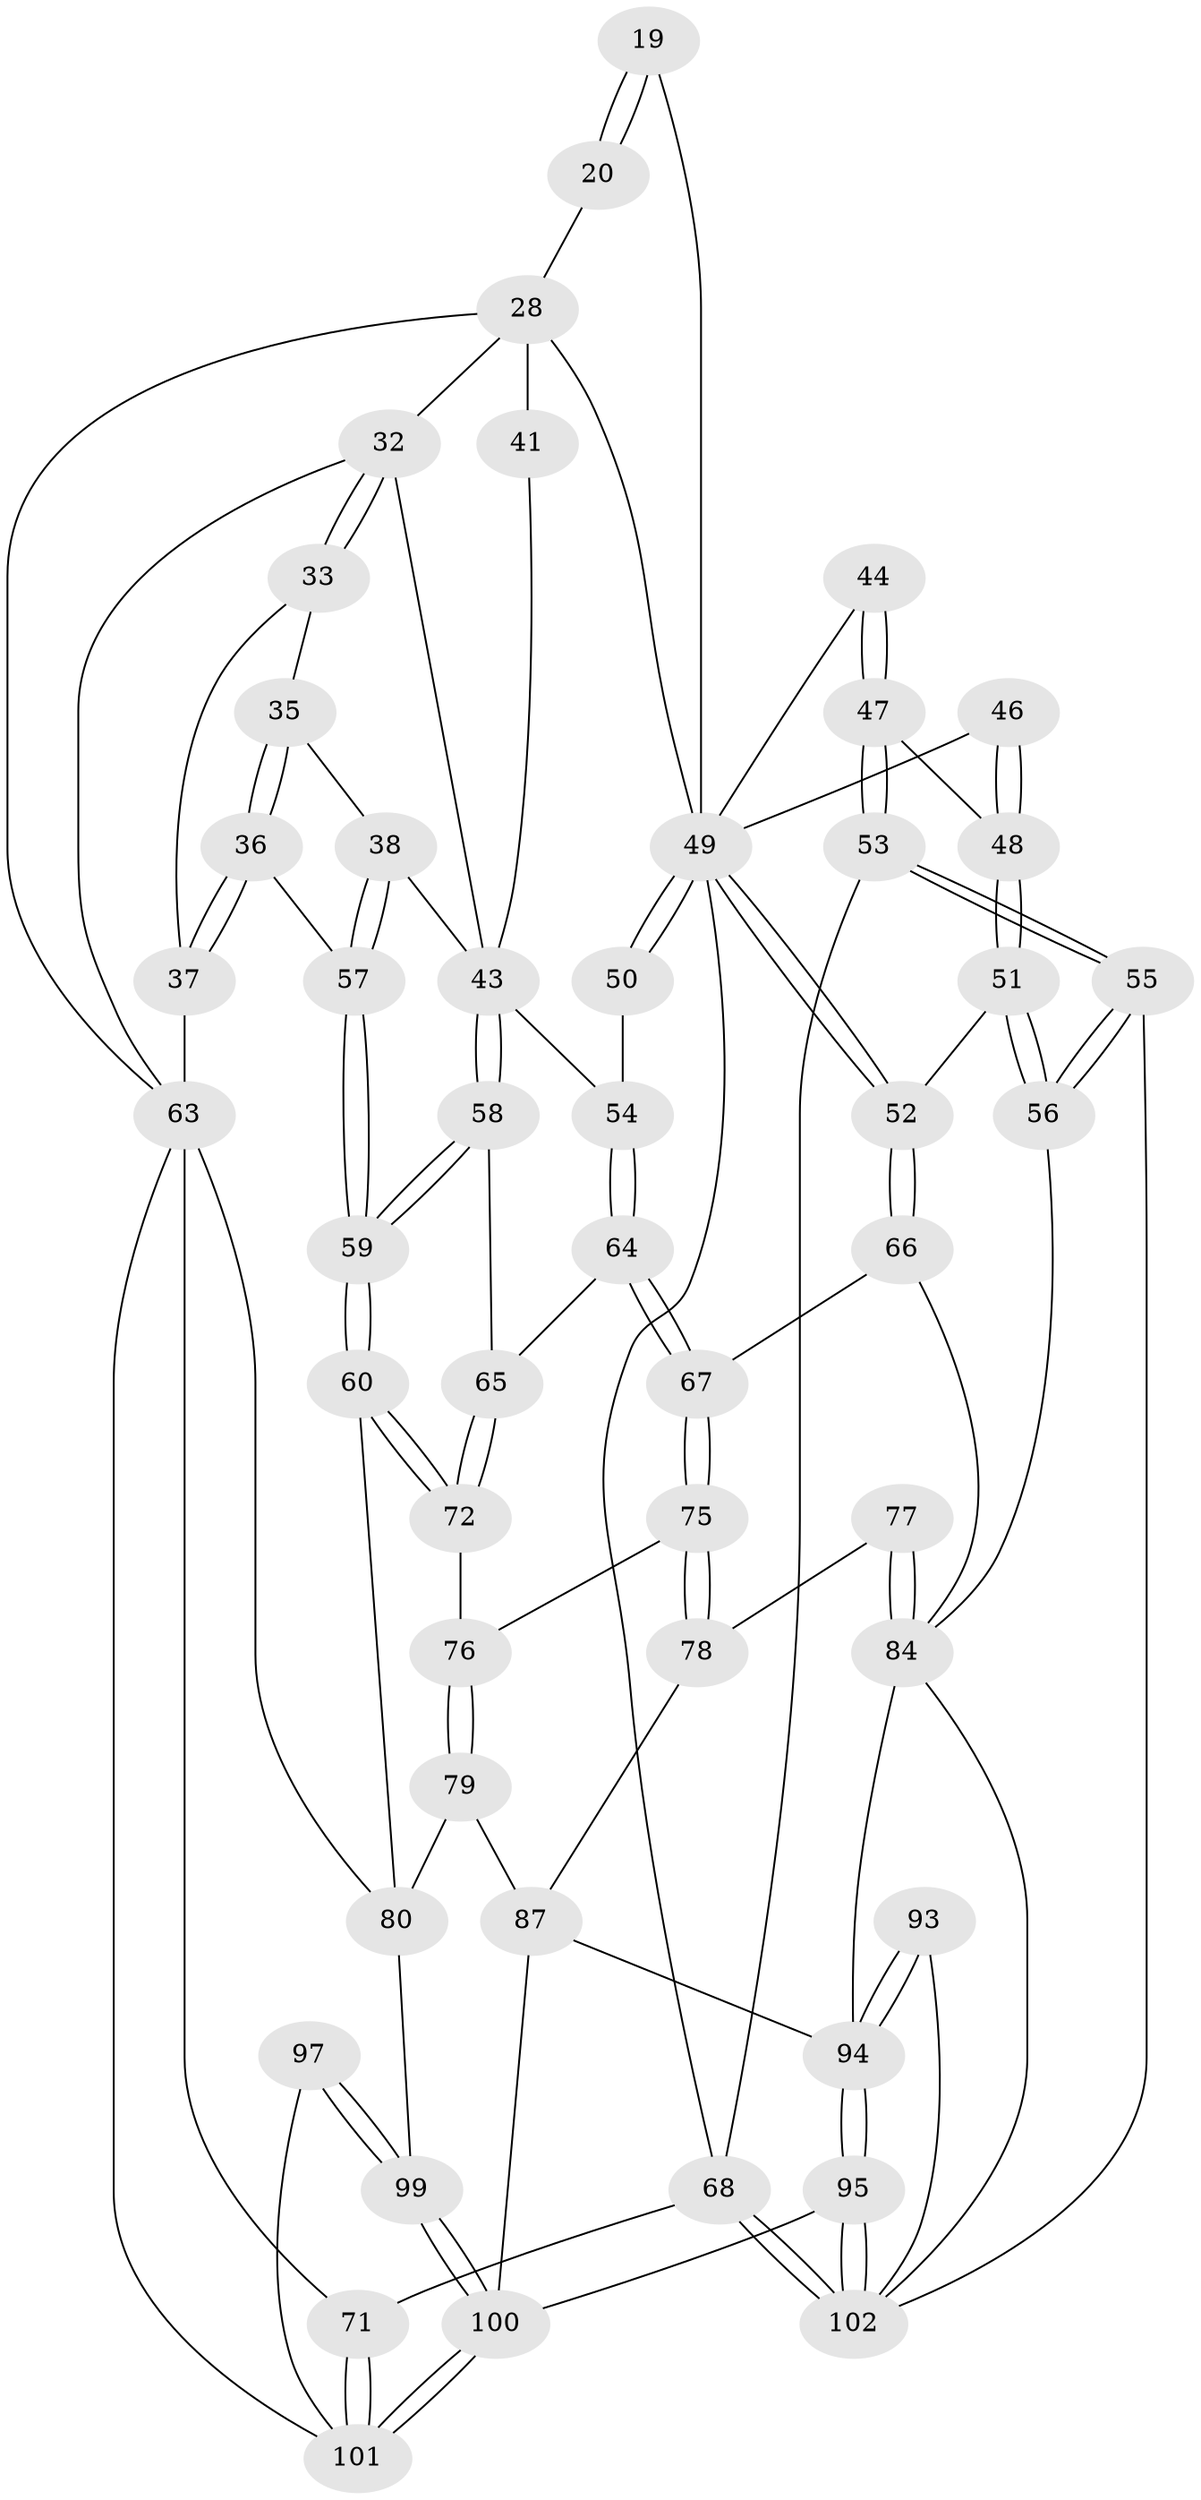 // original degree distribution, {3: 0.0392156862745098, 4: 0.20588235294117646, 6: 0.22549019607843138, 5: 0.5294117647058824}
// Generated by graph-tools (version 1.1) at 2025/04/03/04/25 22:04:31]
// undirected, 51 vertices, 118 edges
graph export_dot {
graph [start="1"]
  node [color=gray90,style=filled];
  19 [pos="+0.6589145551588292+0.14531926123055866",super="+15+16"];
  20 [pos="+0.5830443704128889+0.1462567616443117"];
  28 [pos="+0.6023859366854056+0.29167472158567803",super="+21+22+23"];
  32 [pos="+0.35154945997521425+0.25926191604083465",super="+24+12"];
  33 [pos="+0.23694390131778062+0.18803418789728704"];
  35 [pos="+0.24866555443727914+0.22256230160513157"];
  36 [pos="+0.1764372174956056+0.3650278878145025"];
  37 [pos="+0.08646986980852002+0.3498541496093036",super="+30+29+31"];
  38 [pos="+0.3194159186779862+0.31705239406473146"];
  41 [pos="+0.5160969832082044+0.2755919179356103"];
  43 [pos="+0.42981774573085196+0.3830131024841242",super="+39+42"];
  44 [pos="+0.8814511076371283+0.22556104948112396"];
  46 [pos="+0.8731463581150962+0.2320052912945141"];
  47 [pos="+1+0.22565621493971105"];
  48 [pos="+0.9788416304801284+0.28897363799533826"];
  49 [pos="+0.8420591511041359+0.40463183661851404",super="+45+27+9"];
  50 [pos="+0.6617447341661683+0.3599678522911726"];
  51 [pos="+0.85945441217884+0.4169528997246129"];
  52 [pos="+0.8490649873761907+0.41265938088305804"];
  53 [pos="+1+0.1413498039383758"];
  54 [pos="+0.6305837599325378+0.40458785069315295"];
  55 [pos="+1+0.571296106529519"];
  56 [pos="+1+0.5573600692491348"];
  57 [pos="+0.19764010384685943+0.37018829669469955"];
  58 [pos="+0.4283510117461524+0.41120377743499575"];
  59 [pos="+0.3275467043946076+0.5829624410259692"];
  60 [pos="+0.3270088489209005+0.5927458661168575"];
  63 [pos="+0+0.6480824591571347",super="+40+34+26"];
  64 [pos="+0.6125776747722206+0.49770274867994435"];
  65 [pos="+0.49323670323575924+0.4582323588955527"];
  66 [pos="+0.7011446826905069+0.5591023634809661"];
  67 [pos="+0.6259699085712681+0.5488462201266965"];
  68 [pos="+1+1",super="+5"];
  71 [pos="+0+1",super="+6"];
  72 [pos="+0.4990565920654697+0.5744687112169712"];
  75 [pos="+0.6022958095559042+0.5759357281534966"];
  76 [pos="+0.5875043415962665+0.5883478746902656"];
  77 [pos="+0.8097959677037403+0.7052886621769519"];
  78 [pos="+0.6999191666473681+0.7152966854003073"];
  79 [pos="+0.5497911079927986+0.755039664957349"];
  80 [pos="+0.3521893728427598+0.7159048116552182",super="+61+62"];
  84 [pos="+0.7872611917008695+0.8146061742859569",super="+83+74"];
  87 [pos="+0.578639062779902+0.8357946128046996",super="+81"];
  93 [pos="+0.8264861274375347+0.9150256978452944"];
  94 [pos="+0.701820490699785+1",super="+86+85"];
  95 [pos="+0.6505983847462677+1"];
  97 [pos="+0.18562533156600253+0.9276908547957726"];
  99 [pos="+0.34662378321675447+1",super="+91+88+89"];
  100 [pos="+0.3469650639721306+1",super="+96+90"];
  101 [pos="+0+1",super="+98+70"];
  102 [pos="+0.8932228411647775+1",super="+92+82"];
  19 -- 20 [weight=2];
  19 -- 20;
  19 -- 49 [weight=3];
  20 -- 28;
  28 -- 41 [weight=2];
  28 -- 49 [weight=2];
  28 -- 32 [weight=2];
  28 -- 63;
  32 -- 33;
  32 -- 33;
  32 -- 43;
  32 -- 63;
  33 -- 35;
  33 -- 37;
  35 -- 36;
  35 -- 36;
  35 -- 38;
  36 -- 37;
  36 -- 37;
  36 -- 57;
  37 -- 63 [weight=4];
  38 -- 57;
  38 -- 57;
  38 -- 43;
  41 -- 43;
  43 -- 58;
  43 -- 58;
  43 -- 54;
  44 -- 47;
  44 -- 47;
  44 -- 49;
  46 -- 48;
  46 -- 48;
  46 -- 49;
  47 -- 48;
  47 -- 53;
  47 -- 53;
  48 -- 51;
  48 -- 51;
  49 -- 50 [weight=2];
  49 -- 50;
  49 -- 52;
  49 -- 52;
  49 -- 68;
  50 -- 54;
  51 -- 52;
  51 -- 56;
  51 -- 56;
  52 -- 66;
  52 -- 66;
  53 -- 55;
  53 -- 55;
  53 -- 68;
  54 -- 64;
  54 -- 64;
  55 -- 56;
  55 -- 56;
  55 -- 102;
  56 -- 84;
  57 -- 59;
  57 -- 59;
  58 -- 59;
  58 -- 59;
  58 -- 65;
  59 -- 60;
  59 -- 60;
  60 -- 72;
  60 -- 72;
  60 -- 80;
  63 -- 101;
  63 -- 80;
  63 -- 71 [weight=2];
  64 -- 65;
  64 -- 67;
  64 -- 67;
  65 -- 72;
  65 -- 72;
  66 -- 67;
  66 -- 84;
  67 -- 75;
  67 -- 75;
  68 -- 102 [weight=2];
  68 -- 102;
  68 -- 71 [weight=2];
  71 -- 101 [weight=2];
  71 -- 101;
  72 -- 76;
  75 -- 76;
  75 -- 78;
  75 -- 78;
  76 -- 79;
  76 -- 79;
  77 -- 78;
  77 -- 84 [weight=2];
  77 -- 84;
  78 -- 87;
  79 -- 80;
  79 -- 87;
  80 -- 99 [weight=2];
  84 -- 94;
  84 -- 102;
  87 -- 94;
  87 -- 100;
  93 -- 94 [weight=2];
  93 -- 94;
  93 -- 102;
  94 -- 95;
  94 -- 95;
  95 -- 102;
  95 -- 102;
  95 -- 100;
  97 -- 99 [weight=2];
  97 -- 99;
  97 -- 101;
  99 -- 100 [weight=2];
  99 -- 100;
  100 -- 101;
  100 -- 101;
}
